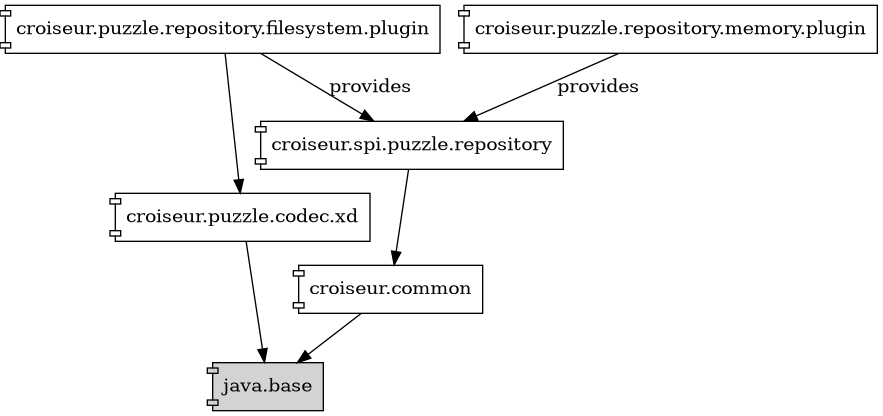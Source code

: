 @startdot
digraph "solvers" {
  // All nodes are components
  node [shape=component];

  // External dependencies need to be distinguished from the rest
  "java.base" [style=filled fillcolor=lightgray];

  "croiseur.puzzle.repository.memory.plugin" -> "croiseur.spi.puzzle.repository" [label=provides];
  "croiseur.puzzle.repository.filesystem.plugin" -> "croiseur.spi.puzzle.repository" [label=provides];
  "croiseur.puzzle.repository.filesystem.plugin" -> "croiseur.puzzle.codec.xd";
  "croiseur.spi.puzzle.repository" -> "croiseur.common";
  "croiseur.common"   -> "java.base";
  "croiseur.puzzle.codec.xd" -> "java.base"
}
@enddot